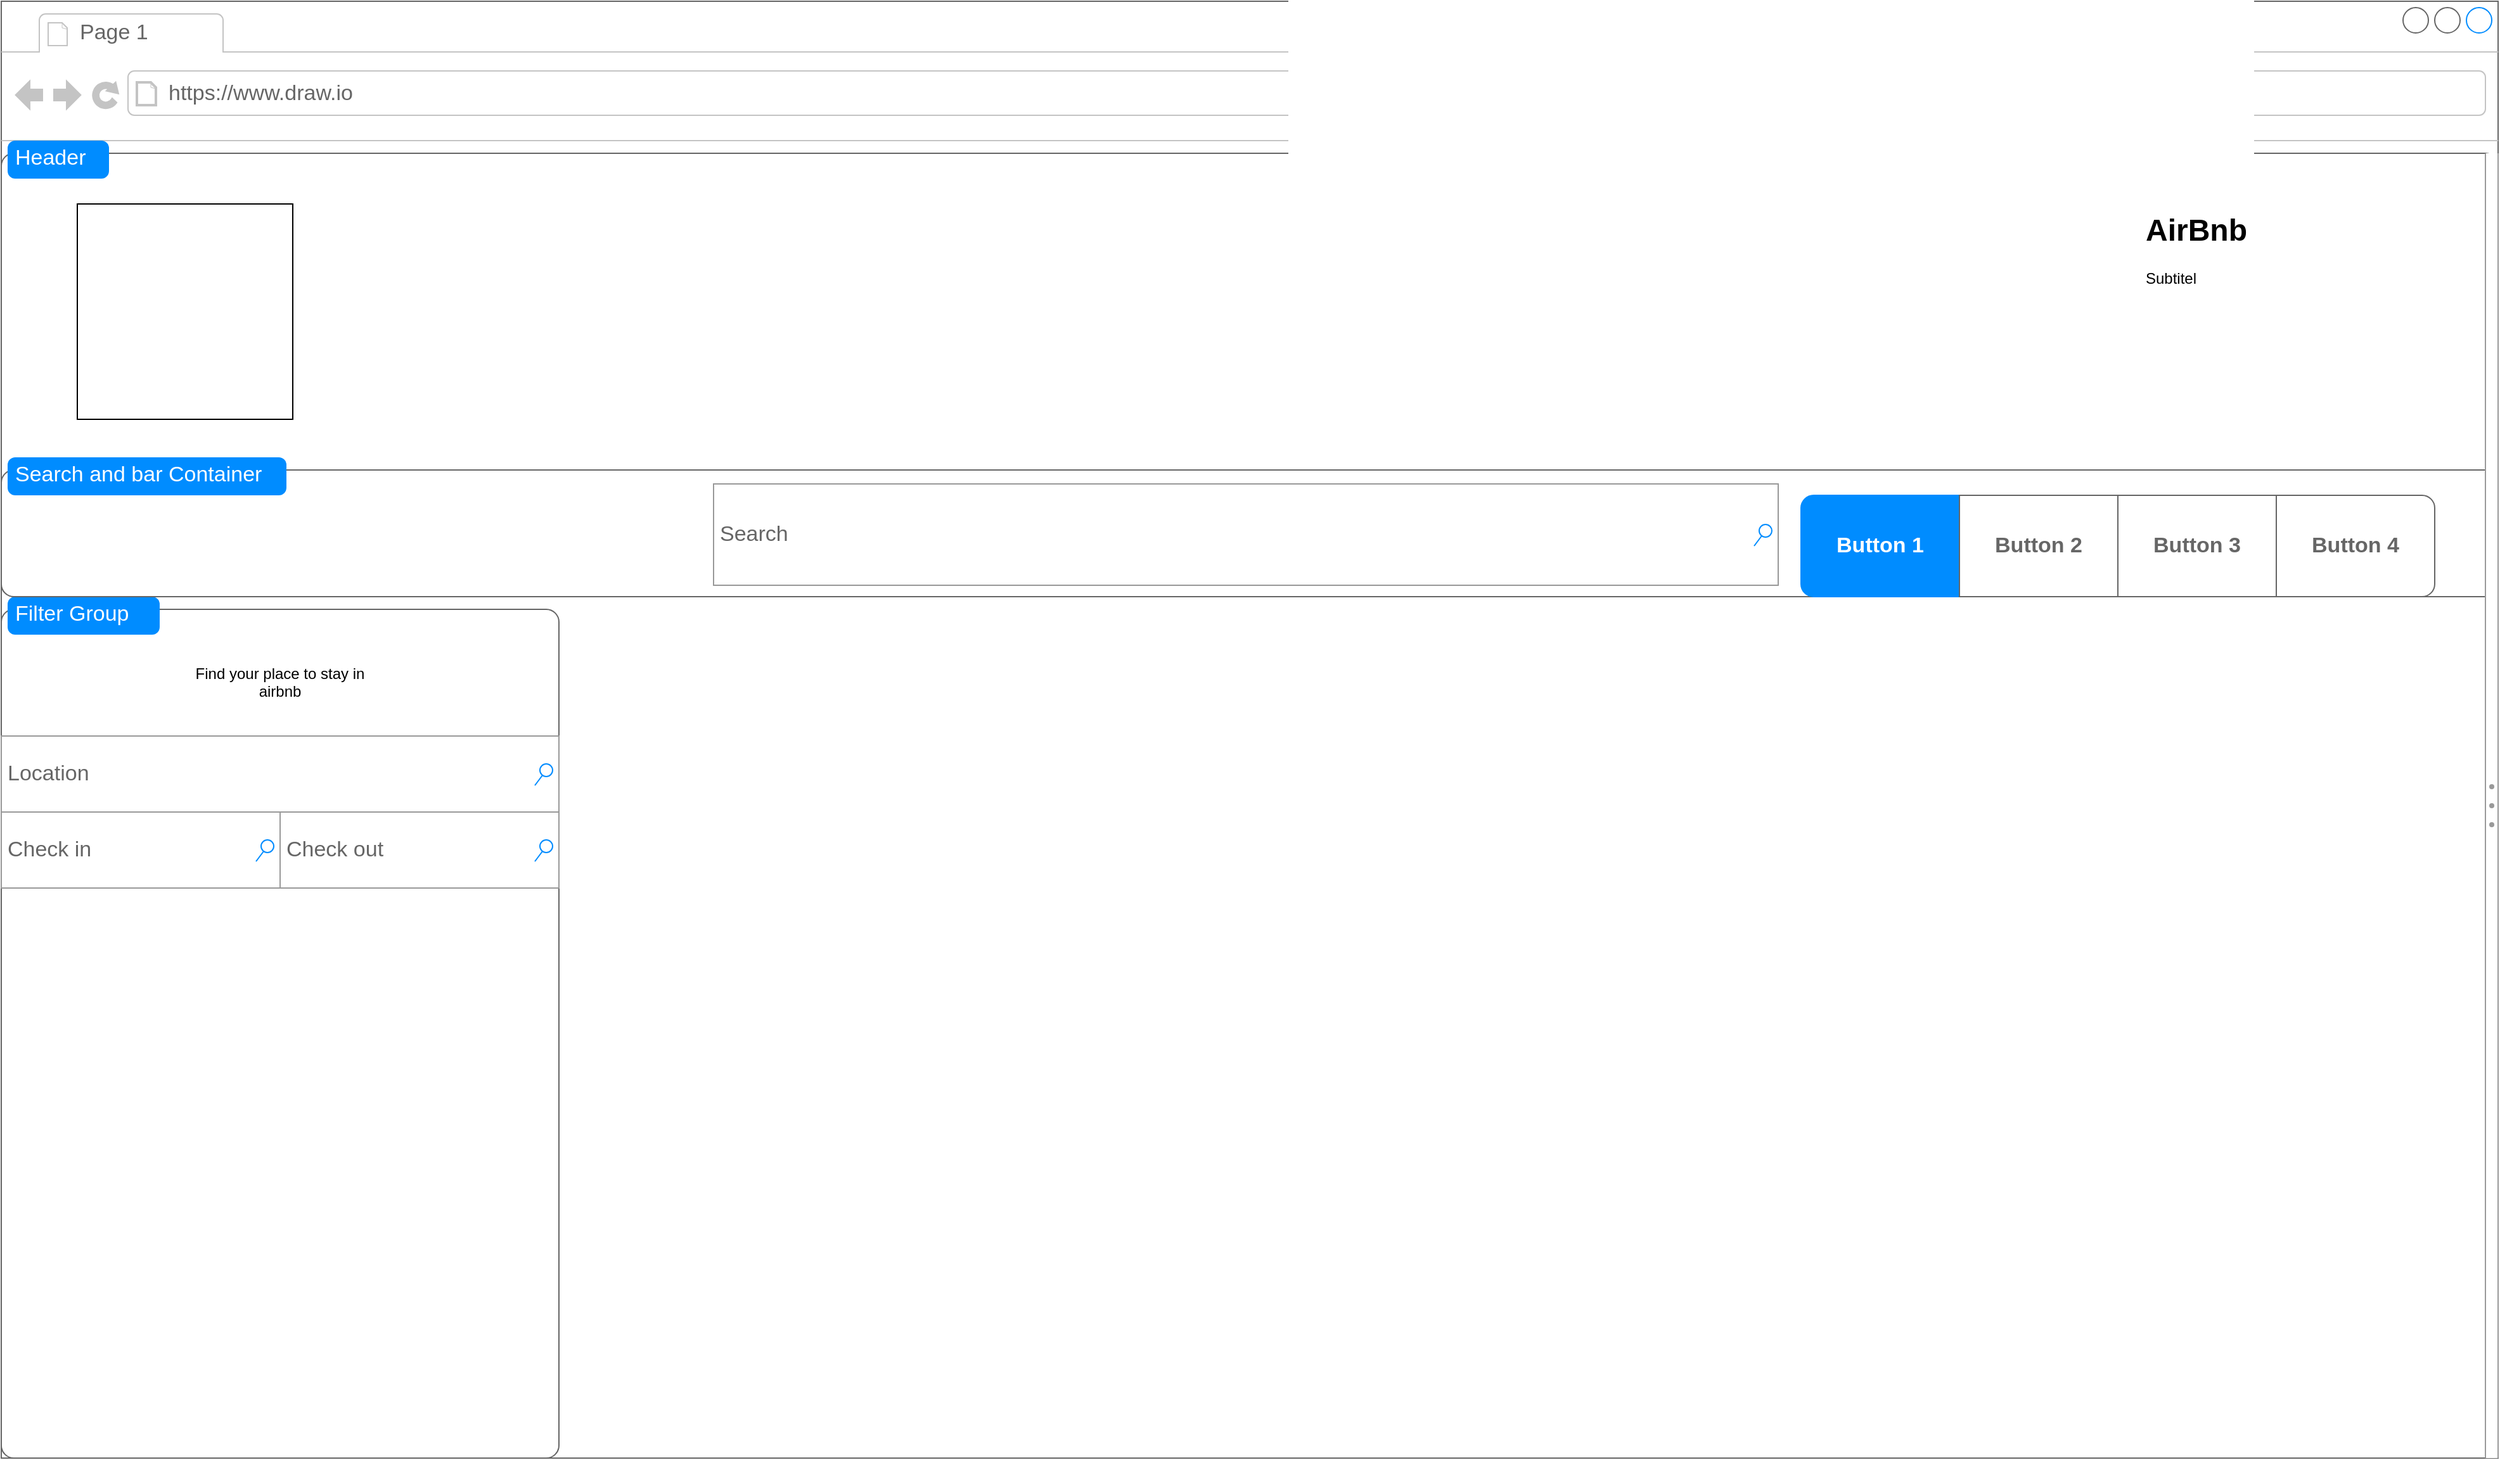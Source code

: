 <mxfile version="27.1.3">
  <diagram name="Page-1" id="XL3Z6UeDdF42PgGiUAsY">
    <mxGraphModel dx="1896" dy="1813" grid="1" gridSize="10" guides="1" tooltips="1" connect="1" arrows="1" fold="1" page="1" pageScale="1" pageWidth="850" pageHeight="1100" math="0" shadow="0">
      <root>
        <mxCell id="0" />
        <mxCell id="1" parent="0" />
        <mxCell id="hxF-pu7DJPC36JIZi9GR-1" value="" style="strokeWidth=1;shadow=0;dashed=0;align=center;html=1;shape=mxgraph.mockup.containers.browserWindow;rSize=0;strokeColor=#666666;strokeColor2=#008cff;strokeColor3=#c4c4c4;mainText=,;recursiveResize=0;" vertex="1" parent="1">
          <mxGeometry x="-810" y="-200" width="1970" height="1150" as="geometry" />
        </mxCell>
        <mxCell id="hxF-pu7DJPC36JIZi9GR-2" value="Page 1" style="strokeWidth=1;shadow=0;dashed=0;align=center;html=1;shape=mxgraph.mockup.containers.anchor;fontSize=17;fontColor=#666666;align=left;whiteSpace=wrap;" vertex="1" parent="hxF-pu7DJPC36JIZi9GR-1">
          <mxGeometry x="60" y="12" width="110" height="26" as="geometry" />
        </mxCell>
        <mxCell id="hxF-pu7DJPC36JIZi9GR-3" value="https://www.draw.io" style="strokeWidth=1;shadow=0;dashed=0;align=center;html=1;shape=mxgraph.mockup.containers.anchor;rSize=0;fontSize=17;fontColor=#666666;align=left;" vertex="1" parent="hxF-pu7DJPC36JIZi9GR-1">
          <mxGeometry x="130" y="60" width="250" height="26" as="geometry" />
        </mxCell>
        <mxCell id="hxF-pu7DJPC36JIZi9GR-18" value="" style="shape=mxgraph.mockup.containers.marginRect;rectMarginTop=10;strokeColor=#666666;strokeWidth=1;dashed=0;rounded=1;arcSize=5;recursiveResize=0;html=1;whiteSpace=wrap;" vertex="1" parent="hxF-pu7DJPC36JIZi9GR-1">
          <mxGeometry y="470" width="440" height="680" as="geometry" />
        </mxCell>
        <mxCell id="hxF-pu7DJPC36JIZi9GR-19" value="Filter Group" style="shape=rect;strokeColor=none;fillColor=#008cff;strokeWidth=1;dashed=0;rounded=1;arcSize=20;fontColor=#ffffff;fontSize=17;spacing=2;spacingTop=-2;align=left;autosize=1;spacingLeft=4;resizeWidth=0;resizeHeight=0;perimeter=none;html=1;whiteSpace=wrap;" vertex="1" parent="hxF-pu7DJPC36JIZi9GR-18">
          <mxGeometry x="5" width="120" height="30" as="geometry" />
        </mxCell>
        <mxCell id="hxF-pu7DJPC36JIZi9GR-20" value="Find your place to stay in airbnb&lt;div&gt;&lt;br&gt;&lt;/div&gt;" style="text;html=1;align=center;verticalAlign=middle;whiteSpace=wrap;rounded=0;" vertex="1" parent="hxF-pu7DJPC36JIZi9GR-18">
          <mxGeometry x="145" y="50" width="150" height="50" as="geometry" />
        </mxCell>
        <mxCell id="hxF-pu7DJPC36JIZi9GR-21" value="Location" style="strokeWidth=1;shadow=0;dashed=0;align=center;html=1;shape=mxgraph.mockup.forms.searchBox;strokeColor=#999999;mainText=;strokeColor2=#008cff;fontColor=#666666;fontSize=17;align=left;spacingLeft=3;whiteSpace=wrap;" vertex="1" parent="hxF-pu7DJPC36JIZi9GR-18">
          <mxGeometry y="110" width="440" height="60" as="geometry" />
        </mxCell>
        <mxCell id="hxF-pu7DJPC36JIZi9GR-22" value="Check in" style="strokeWidth=1;shadow=0;dashed=0;align=center;html=1;shape=mxgraph.mockup.forms.searchBox;strokeColor=#999999;mainText=;strokeColor2=#008cff;fontColor=#666666;fontSize=17;align=left;spacingLeft=3;whiteSpace=wrap;" vertex="1" parent="hxF-pu7DJPC36JIZi9GR-18">
          <mxGeometry y="170" width="220" height="60" as="geometry" />
        </mxCell>
        <mxCell id="hxF-pu7DJPC36JIZi9GR-23" value="Check out" style="strokeWidth=1;shadow=0;dashed=0;align=center;html=1;shape=mxgraph.mockup.forms.searchBox;strokeColor=#999999;mainText=;strokeColor2=#008cff;fontColor=#666666;fontSize=17;align=left;spacingLeft=3;whiteSpace=wrap;" vertex="1" parent="hxF-pu7DJPC36JIZi9GR-18">
          <mxGeometry x="220" y="170" width="220" height="60" as="geometry" />
        </mxCell>
        <mxCell id="hxF-pu7DJPC36JIZi9GR-4" value="" style="shape=mxgraph.mockup.containers.marginRect;rectMarginTop=10;strokeColor=#666666;strokeWidth=1;dashed=0;rounded=1;arcSize=5;recursiveResize=0;html=1;whiteSpace=wrap;" vertex="1" parent="1">
          <mxGeometry x="-810" y="-90" width="1970" height="360" as="geometry" />
        </mxCell>
        <mxCell id="hxF-pu7DJPC36JIZi9GR-5" value="Header" style="shape=rect;strokeColor=none;fillColor=#008cff;strokeWidth=1;dashed=0;rounded=1;arcSize=20;fontColor=#ffffff;fontSize=17;spacing=2;spacingTop=-2;align=left;autosize=1;spacingLeft=4;resizeWidth=0;resizeHeight=0;perimeter=none;html=1;whiteSpace=wrap;" vertex="1" parent="hxF-pu7DJPC36JIZi9GR-4">
          <mxGeometry x="5" width="80" height="30" as="geometry" />
        </mxCell>
        <mxCell id="hxF-pu7DJPC36JIZi9GR-6" value="" style="whiteSpace=wrap;html=1;aspect=fixed;" vertex="1" parent="hxF-pu7DJPC36JIZi9GR-4">
          <mxGeometry x="60" y="50" width="170" height="170" as="geometry" />
        </mxCell>
        <mxCell id="hxF-pu7DJPC36JIZi9GR-7" value="" style="shape=mxgraph.mockup.containers.marginRect;rectMarginTop=10;strokeColor=#666666;strokeWidth=1;dashed=0;rounded=1;arcSize=5;recursiveResize=0;html=1;whiteSpace=wrap;" vertex="1" parent="hxF-pu7DJPC36JIZi9GR-4">
          <mxGeometry y="250" width="1970" height="110" as="geometry" />
        </mxCell>
        <mxCell id="hxF-pu7DJPC36JIZi9GR-8" value="Search and bar Container" style="shape=rect;strokeColor=none;fillColor=#008cff;strokeWidth=1;dashed=0;rounded=1;arcSize=20;fontColor=#ffffff;fontSize=17;spacing=2;spacingTop=-2;align=left;autosize=1;spacingLeft=4;resizeWidth=0;resizeHeight=0;perimeter=none;html=1;whiteSpace=wrap;" vertex="1" parent="hxF-pu7DJPC36JIZi9GR-7">
          <mxGeometry x="5" width="220" height="30" as="geometry" />
        </mxCell>
        <mxCell id="hxF-pu7DJPC36JIZi9GR-9" value="" style="swimlane;shape=mxgraph.bootstrap.anchor;strokeColor=#666666;fillColor=#ffffff;fontColor=#666666;fontStyle=0;childLayout=stackLayout;horizontal=0;startSize=0;horizontalStack=1;resizeParent=1;resizeParentMax=0;resizeLast=0;collapsible=0;marginBottom=0;whiteSpace=wrap;html=1;" vertex="1" parent="hxF-pu7DJPC36JIZi9GR-7">
          <mxGeometry x="1420" y="30" width="500" height="80" as="geometry" />
        </mxCell>
        <mxCell id="hxF-pu7DJPC36JIZi9GR-10" value="Button 1" style="text;strokeColor=#008CFF;align=center;verticalAlign=middle;spacingLeft=10;spacingRight=10;overflow=hidden;points=[[0,0.5],[1,0.5]];portConstraint=eastwest;rotatable=0;whiteSpace=wrap;html=1;shape=mxgraph.mockup.leftButton;rSize=10;fillColor=#008CFF;fontColor=#ffffff;fontSize=17;fontStyle=1;" vertex="1" parent="hxF-pu7DJPC36JIZi9GR-9">
          <mxGeometry width="125" height="80" as="geometry" />
        </mxCell>
        <mxCell id="hxF-pu7DJPC36JIZi9GR-11" value="Button 2" style="text;strokeColor=inherit;align=center;verticalAlign=middle;spacingLeft=10;spacingRight=10;overflow=hidden;points=[[0,0.5],[1,0.5]];portConstraint=eastwest;rotatable=0;whiteSpace=wrap;html=1;rSize=5;fillColor=inherit;fontColor=inherit;fontSize=17;fontStyle=1;" vertex="1" parent="hxF-pu7DJPC36JIZi9GR-9">
          <mxGeometry x="125" width="125" height="80" as="geometry" />
        </mxCell>
        <mxCell id="hxF-pu7DJPC36JIZi9GR-12" value="Button 3" style="text;strokeColor=inherit;align=center;verticalAlign=middle;spacingLeft=10;spacingRight=10;overflow=hidden;points=[[0,0.5],[1,0.5]];portConstraint=eastwest;rotatable=0;whiteSpace=wrap;html=1;rSize=5;fillColor=inherit;fontColor=inherit;fontSize=17;fontStyle=1;" vertex="1" parent="hxF-pu7DJPC36JIZi9GR-9">
          <mxGeometry x="250" width="125" height="80" as="geometry" />
        </mxCell>
        <mxCell id="hxF-pu7DJPC36JIZi9GR-13" value="Button 4" style="text;strokeColor=inherit;align=center;verticalAlign=middle;spacingLeft=10;spacingRight=10;overflow=hidden;points=[[0,0.5],[1,0.5]];portConstraint=eastwest;rotatable=0;whiteSpace=wrap;html=1;shape=mxgraph.mockup.rightButton;rSize=10;fillColor=inherit;fontColor=inherit;fontSize=17;fontStyle=1;" vertex="1" parent="hxF-pu7DJPC36JIZi9GR-9">
          <mxGeometry x="375" width="125" height="80" as="geometry" />
        </mxCell>
        <mxCell id="hxF-pu7DJPC36JIZi9GR-16" value="Search" style="strokeWidth=1;shadow=0;dashed=0;align=center;html=1;shape=mxgraph.mockup.forms.searchBox;strokeColor=#999999;mainText=;strokeColor2=#008cff;fontColor=#666666;fontSize=17;align=left;spacingLeft=3;whiteSpace=wrap;" vertex="1" parent="hxF-pu7DJPC36JIZi9GR-7">
          <mxGeometry x="562" y="21" width="840" height="80" as="geometry" />
        </mxCell>
        <mxCell id="hxF-pu7DJPC36JIZi9GR-17" value="&lt;h1 style=&quot;margin-top: 0px;&quot;&gt;AirBnb&lt;/h1&gt;&lt;p&gt;Subtitel&lt;/p&gt;" style="text;html=1;whiteSpace=wrap;overflow=hidden;rounded=0;" vertex="1" parent="hxF-pu7DJPC36JIZi9GR-4">
          <mxGeometry x="1690" y="50" width="220" height="160" as="geometry" />
        </mxCell>
        <mxCell id="hxF-pu7DJPC36JIZi9GR-15" value="" style="verticalLabelPosition=bottom;shadow=0;dashed=0;align=center;html=1;verticalAlign=top;strokeWidth=1;shape=mxgraph.mockup.forms.splitter;strokeColor=#999999;direction=north;" vertex="1" parent="1">
          <mxGeometry x="1150" y="-80" width="10" height="1030" as="geometry" />
        </mxCell>
      </root>
    </mxGraphModel>
  </diagram>
</mxfile>
